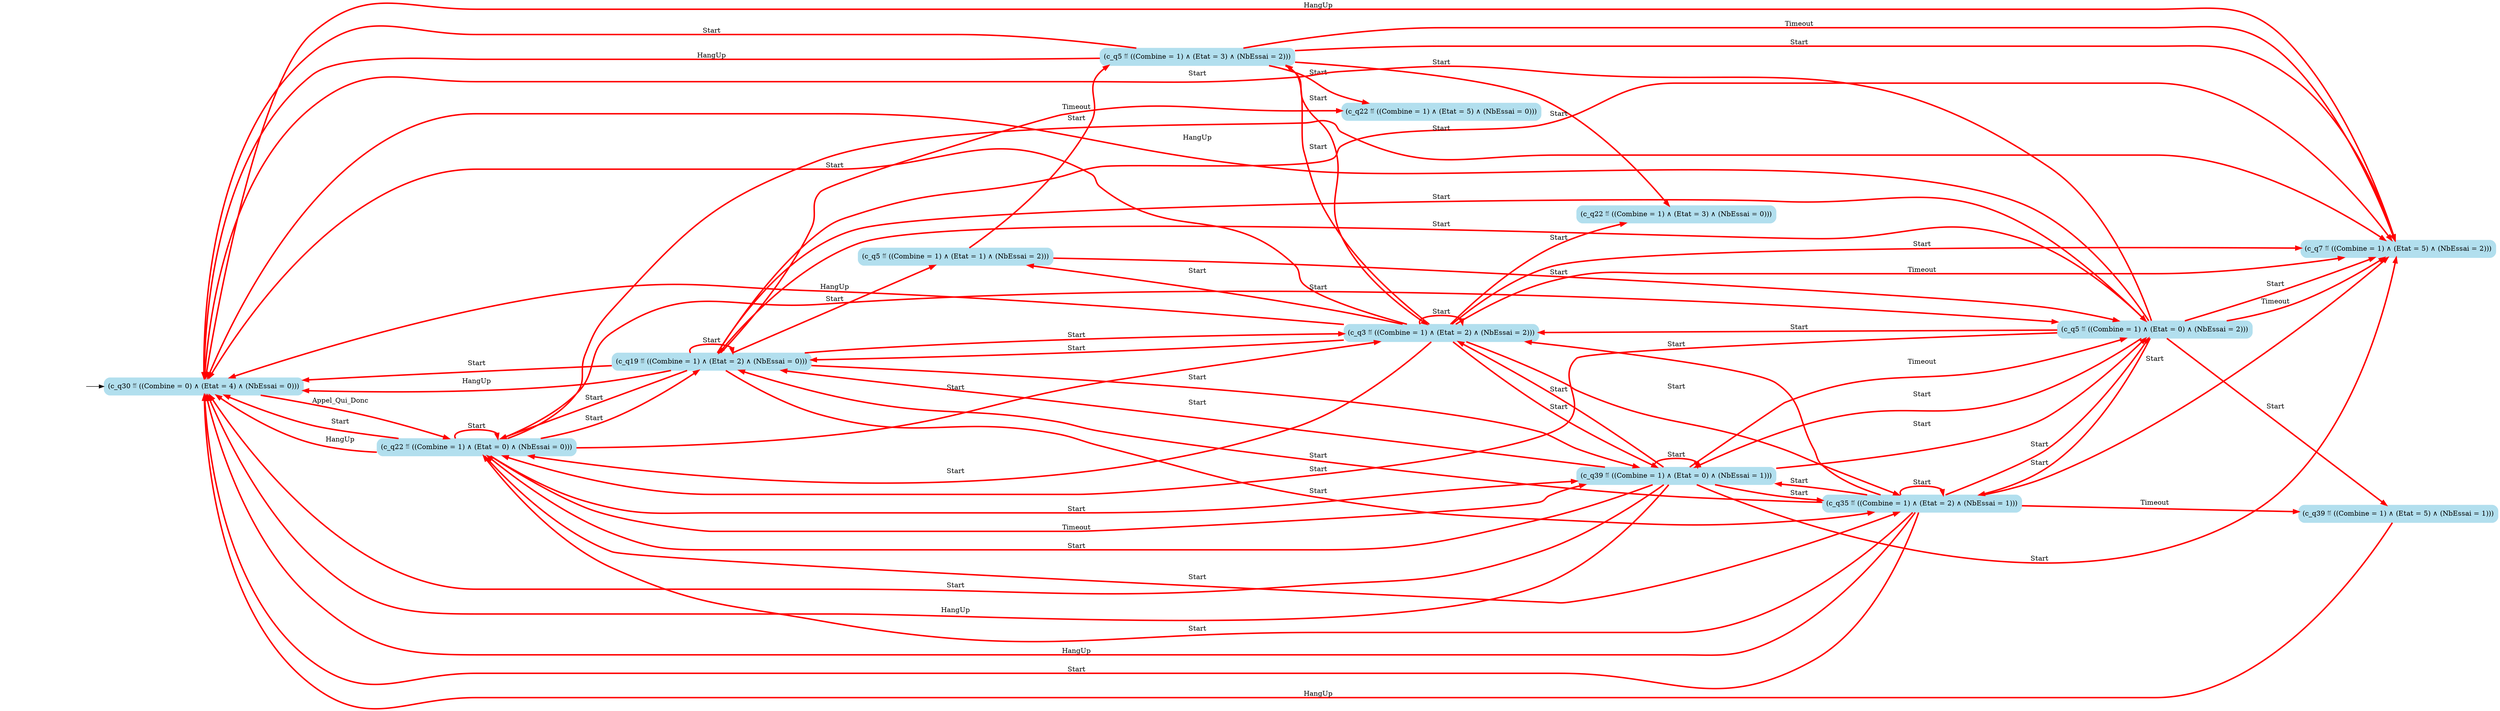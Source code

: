 digraph G {

	rankdir = LR;

	start_c_q30_149[style=invisible];

	node[shape=box, style="rounded, filled", color=lightblue2];

	c_q5_133[label="(c_q5 ≝ ((Combine = 1) ∧ (Etat = 3) ∧ (NbEssai = 2)))"];
	c_q5_137[label="(c_q5 ≝ ((Combine = 1) ∧ (Etat = 1) ∧ (NbEssai = 2)))"];
	c_q22_81[label="(c_q22 ≝ ((Combine = 1) ∧ (Etat = 5) ∧ (NbEssai = 0)))"];
	c_q39_126[label="(c_q39 ≝ ((Combine = 1) ∧ (Etat = 5) ∧ (NbEssai = 1)))"];
	c_q19_136[label="(c_q19 ≝ ((Combine = 1) ∧ (Etat = 2) ∧ (NbEssai = 0)))"];
	c_q35_129[label="(c_q35 ≝ ((Combine = 1) ∧ (Etat = 2) ∧ (NbEssai = 1)))"];
	c_q3_139[label="(c_q3 ≝ ((Combine = 1) ∧ (Etat = 2) ∧ (NbEssai = 2)))"];
	c_q22_131[label="(c_q22 ≝ ((Combine = 1) ∧ (Etat = 0) ∧ (NbEssai = 0)))"];
	c_q39_140[label="(c_q39 ≝ ((Combine = 1) ∧ (Etat = 0) ∧ (NbEssai = 1)))"];
	c_q22_59[label="(c_q22 ≝ ((Combine = 1) ∧ (Etat = 3) ∧ (NbEssai = 0)))"];
	c_q5_148[label="(c_q5 ≝ ((Combine = 1) ∧ (Etat = 0) ∧ (NbEssai = 2)))"];
	c_q7_145[label="(c_q7 ≝ ((Combine = 1) ∧ (Etat = 5) ∧ (NbEssai = 2)))"];
	c_q30_149[label="(c_q30 ≝ ((Combine = 0) ∧ (Etat = 4) ∧ (NbEssai = 0)))"];

	start_c_q30_149 -> c_q30_149;
	c_q30_149 -> c_q22_131[label="Appel_Qui_Donc", penwidth=3, color=red];
	c_q22_131 -> c_q22_131[label="Start", penwidth=3, color=red];
	c_q22_131 -> c_q3_139[label="Start", penwidth=3, color=red];
	c_q22_131 -> c_q5_148[label="Start", penwidth=3, color=red];
	c_q22_131 -> c_q7_145[label="Start", penwidth=3, color=red];
	c_q22_131 -> c_q19_136[label="Start", penwidth=3, color=red];
	c_q22_131 -> c_q30_149[label="Start", penwidth=3, color=red];
	c_q22_131 -> c_q30_149[label="HangUp", penwidth=3, color=red];
	c_q22_131 -> c_q35_129[label="Start", penwidth=3, color=red];
	c_q22_131 -> c_q39_140[label="Start", penwidth=3, color=red];
	c_q22_131 -> c_q39_140[label="Timeout", penwidth=3, color=red];
	c_q3_139 -> c_q3_139[label="Start", penwidth=3, color=red];
	c_q3_139 -> c_q5_137[label="Start", penwidth=3, color=red];
	c_q3_139 -> c_q7_145[label="Start", penwidth=3, color=red];
	c_q3_139 -> c_q7_145[label="Timeout", penwidth=3, color=red];
	c_q3_139 -> c_q19_136[label="Start", penwidth=3, color=red];
	c_q3_139 -> c_q22_59[label="Start", penwidth=3, color=red];
	c_q3_139 -> c_q22_131[label="Start", penwidth=3, color=red];
	c_q3_139 -> c_q30_149[label="Start", penwidth=3, color=red];
	c_q3_139 -> c_q30_149[label="HangUp", penwidth=3, color=red];
	c_q3_139 -> c_q35_129[label="Start", penwidth=3, color=red];
	c_q3_139 -> c_q39_140[label="Start", penwidth=3, color=red];
	c_q5_137 -> c_q5_133[label="Start", penwidth=3, color=red];
	c_q5_137 -> c_q5_148[label="Start", penwidth=3, color=red];
	c_q5_133 -> c_q3_139[label="Start", penwidth=3, color=red];
	c_q5_133 -> c_q7_145[label="Start", penwidth=3, color=red];
	c_q5_133 -> c_q7_145[label="Timeout", penwidth=3, color=red];
	c_q5_148 -> c_q19_136[label="Start", penwidth=3, color=red];
	c_q5_133 -> c_q22_81[label="Start", penwidth=3, color=red];
	c_q5_133 -> c_q22_59[label="Start", penwidth=3, color=red];
	c_q5_133 -> c_q30_149[label="Start", penwidth=3, color=red];
	c_q5_133 -> c_q30_149[label="HangUp", penwidth=3, color=red];
	c_q5_148 -> c_q35_129[label="Start", penwidth=3, color=red];
	c_q5_148 -> c_q39_126[label="Start", penwidth=3, color=red];
	c_q7_145 -> c_q30_149[label="HangUp", penwidth=3, color=red];
	c_q19_136 -> c_q19_136[label="Start", penwidth=3, color=red];
	c_q19_136 -> c_q3_139[label="Start", penwidth=3, color=red];
	c_q19_136 -> c_q5_148[label="Start", penwidth=3, color=red];
	c_q19_136 -> c_q7_145[label="Start", penwidth=3, color=red];
	c_q19_136 -> c_q22_131[label="Start", penwidth=3, color=red];
	c_q19_136 -> c_q22_81[label="Timeout", penwidth=3, color=red];
	c_q19_136 -> c_q30_149[label="Start", penwidth=3, color=red];
	c_q19_136 -> c_q30_149[label="HangUp", penwidth=3, color=red];
	c_q19_136 -> c_q35_129[label="Start", penwidth=3, color=red];
	c_q19_136 -> c_q39_140[label="Start", penwidth=3, color=red];
	c_q35_129 -> c_q35_129[label="Start", penwidth=3, color=red];
	c_q35_129 -> c_q3_139[label="Start", penwidth=3, color=red];
	c_q35_129 -> c_q5_148[label="Start", penwidth=3, color=red];
	c_q35_129 -> c_q7_145[label="Start", penwidth=3, color=red];
	c_q35_129 -> c_q19_136[label="Start", penwidth=3, color=red];
	c_q35_129 -> c_q22_131[label="Start", penwidth=3, color=red];
	c_q35_129 -> c_q30_149[label="Start", penwidth=3, color=red];
	c_q35_129 -> c_q30_149[label="HangUp", penwidth=3, color=red];
	c_q35_129 -> c_q39_140[label="Start", penwidth=3, color=red];
	c_q35_129 -> c_q39_126[label="Timeout", penwidth=3, color=red];
	c_q39_140 -> c_q39_140[label="Start", penwidth=3, color=red];
	c_q39_140 -> c_q3_139[label="Start", penwidth=3, color=red];
	c_q39_140 -> c_q5_148[label="Start", penwidth=3, color=red];
	c_q39_140 -> c_q5_148[label="Timeout", penwidth=3, color=red];
	c_q39_140 -> c_q7_145[label="Start", penwidth=3, color=red];
	c_q39_140 -> c_q19_136[label="Start", penwidth=3, color=red];
	c_q39_140 -> c_q22_131[label="Start", penwidth=3, color=red];
	c_q39_140 -> c_q30_149[label="Start", penwidth=3, color=red];
	c_q39_126 -> c_q30_149[label="HangUp", penwidth=3, color=red];
	c_q39_140 -> c_q35_129[label="Start", penwidth=3, color=red];
	c_q5_148 -> c_q22_131[label="Start", penwidth=3, color=red];
	c_q3_139 -> c_q5_133[label="Start", penwidth=3, color=red];
	c_q5_148 -> c_q39_140[label="Start", penwidth=3, color=red];
	c_q19_136 -> c_q5_137[label="Start", penwidth=3, color=red];
	c_q5_148 -> c_q3_139[label="Start", penwidth=3, color=red];
	c_q39_140 -> c_q30_149[label="HangUp", penwidth=3, color=red];
	c_q5_148 -> c_q7_145[label="Start", penwidth=3, color=red];
	c_q5_148 -> c_q7_145[label="Timeout", penwidth=3, color=red];
	c_q5_148 -> c_q30_149[label="Start", penwidth=3, color=red];
	c_q5_148 -> c_q30_149[label="HangUp", penwidth=3, color=red];

}